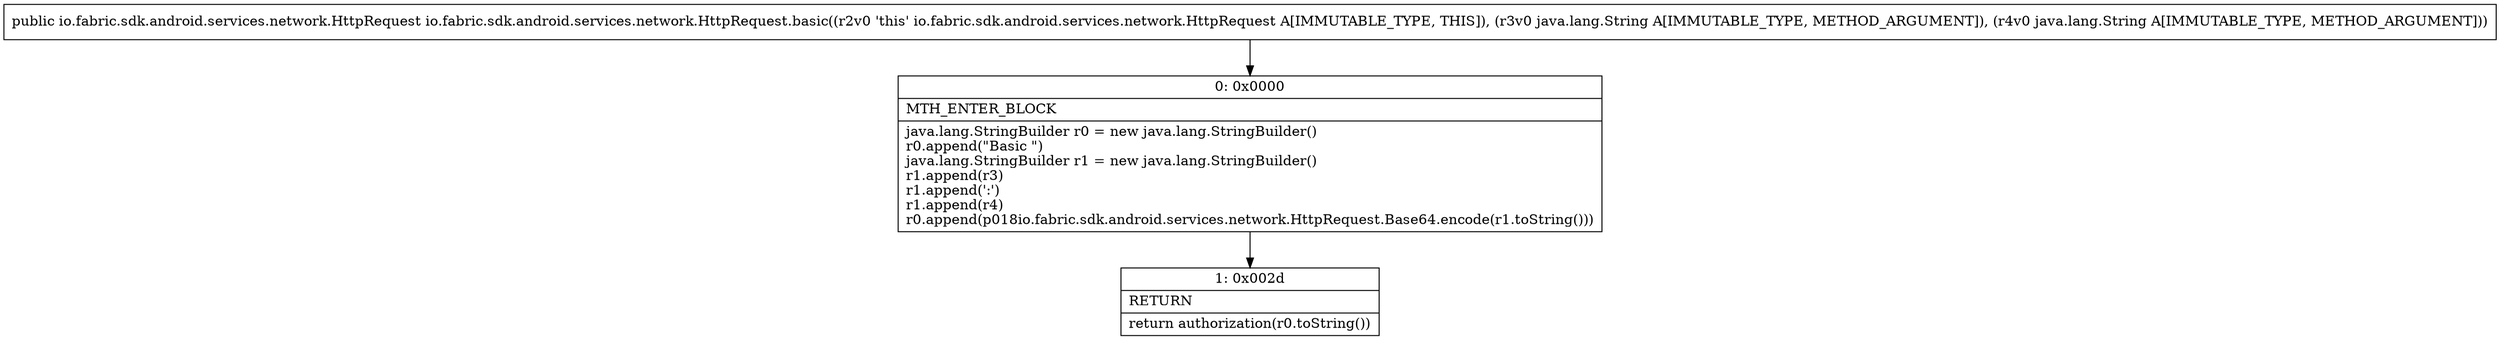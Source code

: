 digraph "CFG forio.fabric.sdk.android.services.network.HttpRequest.basic(Ljava\/lang\/String;Ljava\/lang\/String;)Lio\/fabric\/sdk\/android\/services\/network\/HttpRequest;" {
Node_0 [shape=record,label="{0\:\ 0x0000|MTH_ENTER_BLOCK\l|java.lang.StringBuilder r0 = new java.lang.StringBuilder()\lr0.append(\"Basic \")\ljava.lang.StringBuilder r1 = new java.lang.StringBuilder()\lr1.append(r3)\lr1.append(':')\lr1.append(r4)\lr0.append(p018io.fabric.sdk.android.services.network.HttpRequest.Base64.encode(r1.toString()))\l}"];
Node_1 [shape=record,label="{1\:\ 0x002d|RETURN\l|return authorization(r0.toString())\l}"];
MethodNode[shape=record,label="{public io.fabric.sdk.android.services.network.HttpRequest io.fabric.sdk.android.services.network.HttpRequest.basic((r2v0 'this' io.fabric.sdk.android.services.network.HttpRequest A[IMMUTABLE_TYPE, THIS]), (r3v0 java.lang.String A[IMMUTABLE_TYPE, METHOD_ARGUMENT]), (r4v0 java.lang.String A[IMMUTABLE_TYPE, METHOD_ARGUMENT])) }"];
MethodNode -> Node_0;
Node_0 -> Node_1;
}

